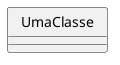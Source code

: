 @startuml
hide circle
skinparam minClassWidth 100
skinparam defaultFontName Linux Biolinum O

class UmaClasse {
}
@enduml
